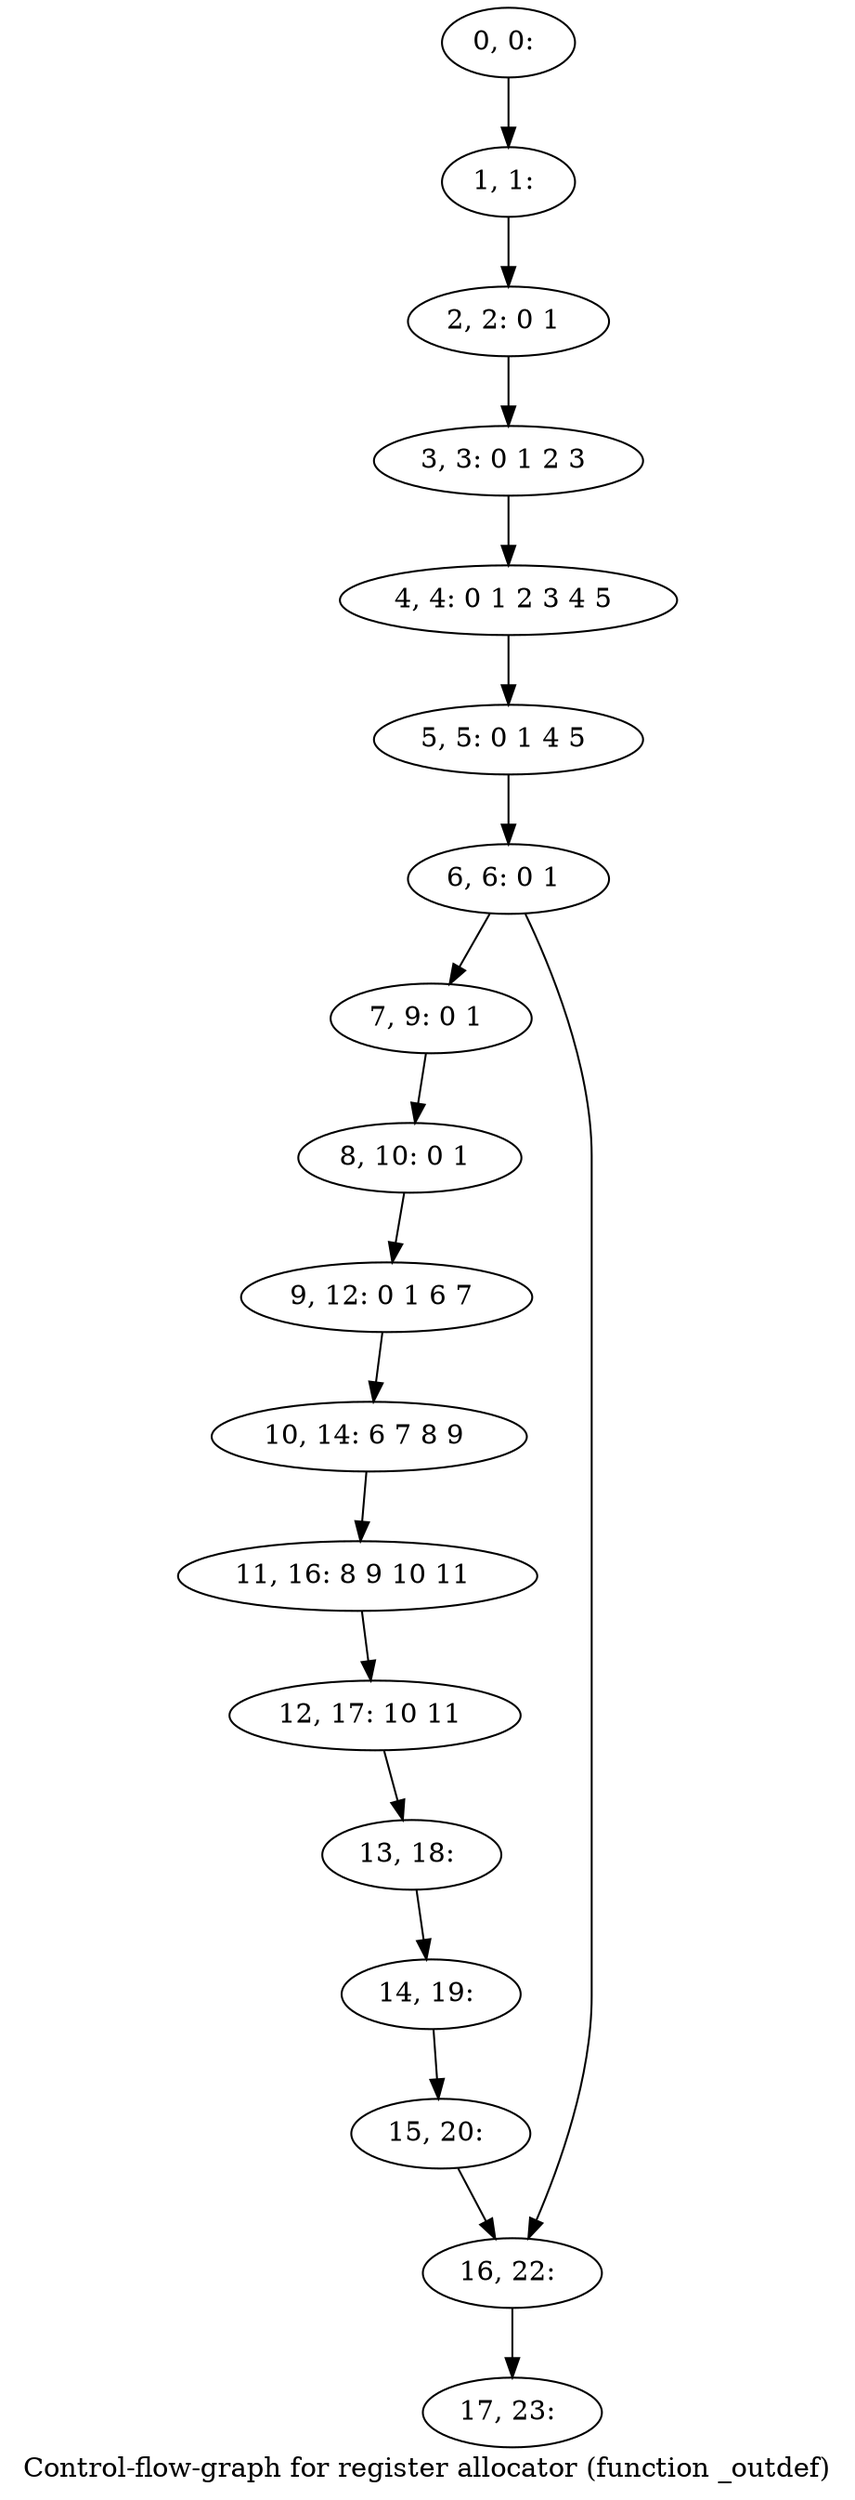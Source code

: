 digraph G {
graph [label="Control-flow-graph for register allocator (function _outdef)"]
0[label="0, 0: "];
1[label="1, 1: "];
2[label="2, 2: 0 1 "];
3[label="3, 3: 0 1 2 3 "];
4[label="4, 4: 0 1 2 3 4 5 "];
5[label="5, 5: 0 1 4 5 "];
6[label="6, 6: 0 1 "];
7[label="7, 9: 0 1 "];
8[label="8, 10: 0 1 "];
9[label="9, 12: 0 1 6 7 "];
10[label="10, 14: 6 7 8 9 "];
11[label="11, 16: 8 9 10 11 "];
12[label="12, 17: 10 11 "];
13[label="13, 18: "];
14[label="14, 19: "];
15[label="15, 20: "];
16[label="16, 22: "];
17[label="17, 23: "];
0->1 ;
1->2 ;
2->3 ;
3->4 ;
4->5 ;
5->6 ;
6->7 ;
6->16 ;
7->8 ;
8->9 ;
9->10 ;
10->11 ;
11->12 ;
12->13 ;
13->14 ;
14->15 ;
15->16 ;
16->17 ;
}
